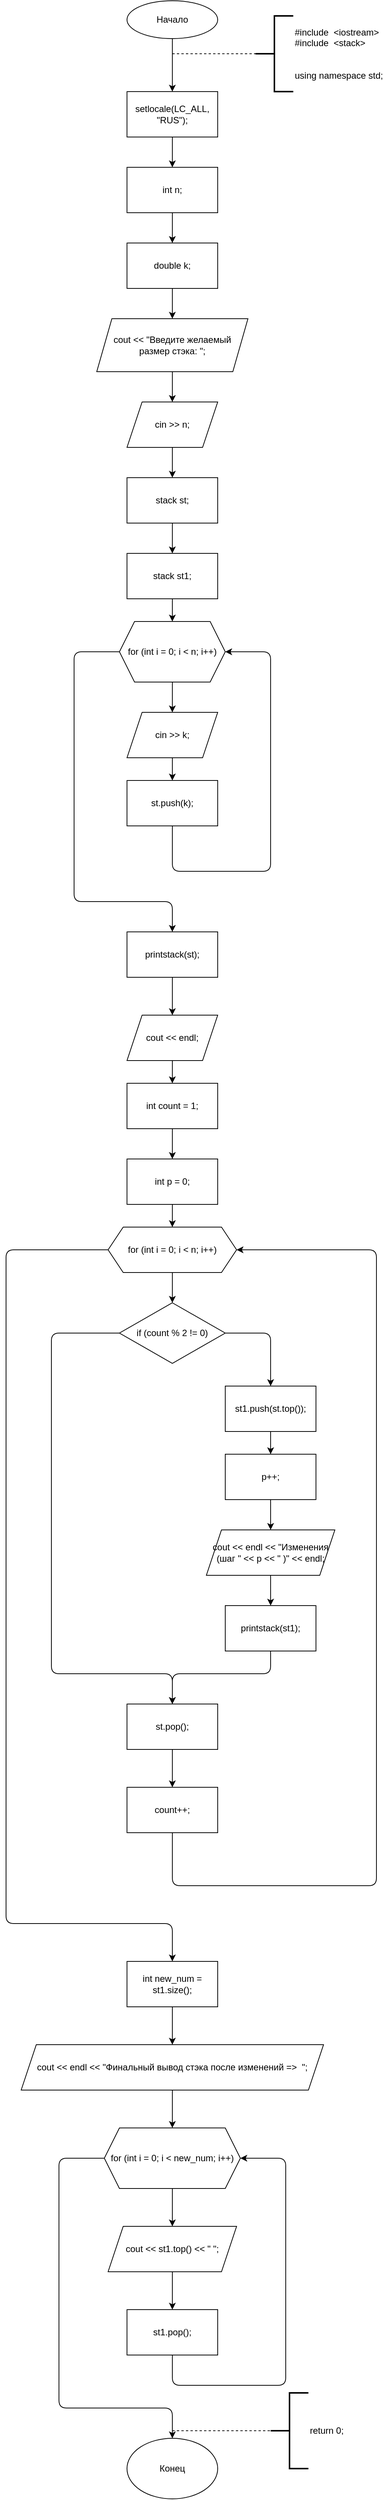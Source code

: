 <mxfile>
    <diagram id="xMfvyLX1ObdGL77xqQD1" name="Страница 1">
        <mxGraphModel dx="1945" dy="790" grid="1" gridSize="10" guides="1" tooltips="1" connect="1" arrows="1" fold="1" page="1" pageScale="1" pageWidth="827" pageHeight="1169" math="0" shadow="0">
            <root>
                <mxCell id="0"/>
                <mxCell id="1" parent="0"/>
                <mxCell id="5" value="" style="edgeStyle=none;html=1;" edge="1" parent="1" source="2" target="3">
                    <mxGeometry relative="1" as="geometry"/>
                </mxCell>
                <mxCell id="2" value="Начало" style="ellipse;whiteSpace=wrap;html=1;" vertex="1" parent="1">
                    <mxGeometry x="110" y="10" width="120" height="50" as="geometry"/>
                </mxCell>
                <mxCell id="8" value="" style="edgeStyle=none;html=1;" edge="1" parent="1" source="3" target="7">
                    <mxGeometry relative="1" as="geometry"/>
                </mxCell>
                <mxCell id="3" value="setlocale(LC_ALL, &quot;RUS&quot;);" style="rounded=0;whiteSpace=wrap;html=1;" vertex="1" parent="1">
                    <mxGeometry x="110" y="130" width="120" height="60" as="geometry"/>
                </mxCell>
                <mxCell id="4" value="#include&amp;nbsp; &amp;lt;iostream&amp;gt;&lt;br&gt;#include&amp;nbsp; &amp;lt;stack&amp;gt;&lt;br&gt;&lt;br&gt;&lt;br&gt;using namespace std;" style="strokeWidth=2;html=1;shape=mxgraph.flowchart.annotation_2;align=left;labelPosition=right;pointerEvents=1;" vertex="1" parent="1">
                    <mxGeometry x="280" y="30" width="50" height="100" as="geometry"/>
                </mxCell>
                <mxCell id="6" value="" style="endArrow=none;dashed=1;html=1;entryX=0;entryY=0.5;entryDx=0;entryDy=0;entryPerimeter=0;" edge="1" parent="1" target="4">
                    <mxGeometry width="50" height="50" relative="1" as="geometry">
                        <mxPoint x="170" y="80" as="sourcePoint"/>
                        <mxPoint x="440" y="380" as="targetPoint"/>
                    </mxGeometry>
                </mxCell>
                <mxCell id="10" value="" style="edgeStyle=none;html=1;" edge="1" parent="1" source="7" target="9">
                    <mxGeometry relative="1" as="geometry"/>
                </mxCell>
                <mxCell id="7" value="int n;" style="rounded=0;whiteSpace=wrap;html=1;" vertex="1" parent="1">
                    <mxGeometry x="110" y="230" width="120" height="60" as="geometry"/>
                </mxCell>
                <mxCell id="12" value="" style="edgeStyle=none;html=1;" edge="1" parent="1" source="9" target="11">
                    <mxGeometry relative="1" as="geometry"/>
                </mxCell>
                <mxCell id="9" value="double k;" style="rounded=0;whiteSpace=wrap;html=1;" vertex="1" parent="1">
                    <mxGeometry x="110" y="330" width="120" height="60" as="geometry"/>
                </mxCell>
                <mxCell id="14" value="" style="edgeStyle=none;html=1;" edge="1" parent="1" source="11" target="13">
                    <mxGeometry relative="1" as="geometry"/>
                </mxCell>
                <mxCell id="11" value="cout &lt;&lt; &quot;Введите желаемый размер стэка: &quot;;" style="shape=parallelogram;perimeter=parallelogramPerimeter;whiteSpace=wrap;html=1;fixedSize=1;" vertex="1" parent="1">
                    <mxGeometry x="70" y="430" width="200" height="70" as="geometry"/>
                </mxCell>
                <mxCell id="16" value="" style="edgeStyle=none;html=1;" edge="1" parent="1" source="13" target="15">
                    <mxGeometry relative="1" as="geometry"/>
                </mxCell>
                <mxCell id="13" value="cin &gt;&gt; n;" style="shape=parallelogram;perimeter=parallelogramPerimeter;whiteSpace=wrap;html=1;fixedSize=1;" vertex="1" parent="1">
                    <mxGeometry x="110" y="540" width="120" height="60" as="geometry"/>
                </mxCell>
                <mxCell id="18" value="" style="edgeStyle=none;html=1;" edge="1" parent="1" source="15" target="17">
                    <mxGeometry relative="1" as="geometry"/>
                </mxCell>
                <mxCell id="15" value="stack&lt;double&gt; st;" style="rounded=0;whiteSpace=wrap;html=1;" vertex="1" parent="1">
                    <mxGeometry x="110" y="640" width="120" height="60" as="geometry"/>
                </mxCell>
                <mxCell id="20" value="" style="edgeStyle=none;html=1;" edge="1" parent="1" source="17" target="19">
                    <mxGeometry relative="1" as="geometry"/>
                </mxCell>
                <mxCell id="17" value="stack&lt;double&gt; st1;" style="rounded=0;whiteSpace=wrap;html=1;" vertex="1" parent="1">
                    <mxGeometry x="110" y="740" width="120" height="60" as="geometry"/>
                </mxCell>
                <mxCell id="23" value="" style="edgeStyle=none;html=1;" edge="1" parent="1" source="19" target="21">
                    <mxGeometry relative="1" as="geometry"/>
                </mxCell>
                <mxCell id="27" style="edgeStyle=none;html=1;" edge="1" parent="1" source="19" target="26">
                    <mxGeometry relative="1" as="geometry">
                        <Array as="points">
                            <mxPoint x="40" y="870"/>
                            <mxPoint x="40" y="1200"/>
                            <mxPoint x="170" y="1200"/>
                        </Array>
                    </mxGeometry>
                </mxCell>
                <mxCell id="19" value="for (int i = 0; i &lt; n; i++)" style="shape=hexagon;perimeter=hexagonPerimeter2;whiteSpace=wrap;html=1;fixedSize=1;" vertex="1" parent="1">
                    <mxGeometry x="100" y="830" width="140" height="80" as="geometry"/>
                </mxCell>
                <mxCell id="24" value="" style="edgeStyle=none;html=1;" edge="1" parent="1" source="21" target="22">
                    <mxGeometry relative="1" as="geometry"/>
                </mxCell>
                <mxCell id="21" value="cin &gt;&gt; k;" style="shape=parallelogram;perimeter=parallelogramPerimeter;whiteSpace=wrap;html=1;fixedSize=1;" vertex="1" parent="1">
                    <mxGeometry x="110" y="950" width="120" height="60" as="geometry"/>
                </mxCell>
                <mxCell id="25" style="edgeStyle=none;html=1;entryX=1;entryY=0.5;entryDx=0;entryDy=0;" edge="1" parent="1" source="22" target="19">
                    <mxGeometry relative="1" as="geometry">
                        <Array as="points">
                            <mxPoint x="170" y="1160"/>
                            <mxPoint x="300" y="1160"/>
                            <mxPoint x="300" y="870"/>
                        </Array>
                    </mxGeometry>
                </mxCell>
                <mxCell id="22" value="st.push(k);" style="rounded=0;whiteSpace=wrap;html=1;" vertex="1" parent="1">
                    <mxGeometry x="110" y="1040" width="120" height="60" as="geometry"/>
                </mxCell>
                <mxCell id="29" value="" style="edgeStyle=none;html=1;" edge="1" parent="1" source="26" target="28">
                    <mxGeometry relative="1" as="geometry"/>
                </mxCell>
                <mxCell id="26" value="printstack(st);" style="rounded=0;whiteSpace=wrap;html=1;" vertex="1" parent="1">
                    <mxGeometry x="110" y="1240" width="120" height="60" as="geometry"/>
                </mxCell>
                <mxCell id="31" value="" style="edgeStyle=none;html=1;" edge="1" parent="1" source="28" target="30">
                    <mxGeometry relative="1" as="geometry"/>
                </mxCell>
                <mxCell id="28" value="cout &lt;&lt; endl;" style="shape=parallelogram;perimeter=parallelogramPerimeter;whiteSpace=wrap;html=1;fixedSize=1;" vertex="1" parent="1">
                    <mxGeometry x="110" y="1350" width="120" height="60" as="geometry"/>
                </mxCell>
                <mxCell id="33" value="" style="edgeStyle=none;html=1;" edge="1" parent="1" source="30" target="32">
                    <mxGeometry relative="1" as="geometry"/>
                </mxCell>
                <mxCell id="30" value="int count = 1;" style="rounded=0;whiteSpace=wrap;html=1;" vertex="1" parent="1">
                    <mxGeometry x="110" y="1440" width="120" height="60" as="geometry"/>
                </mxCell>
                <mxCell id="35" value="" style="edgeStyle=none;html=1;" edge="1" parent="1" source="32" target="34">
                    <mxGeometry relative="1" as="geometry"/>
                </mxCell>
                <mxCell id="32" value="int p = 0;" style="rounded=0;whiteSpace=wrap;html=1;" vertex="1" parent="1">
                    <mxGeometry x="110" y="1540" width="120" height="60" as="geometry"/>
                </mxCell>
                <mxCell id="37" value="" style="edgeStyle=none;html=1;" edge="1" parent="1" source="34" target="36">
                    <mxGeometry relative="1" as="geometry"/>
                </mxCell>
                <mxCell id="53" style="edgeStyle=none;html=1;" edge="1" parent="1" source="34" target="52">
                    <mxGeometry relative="1" as="geometry">
                        <Array as="points">
                            <mxPoint x="-50" y="1660"/>
                            <mxPoint x="-50" y="2550"/>
                            <mxPoint x="170" y="2550"/>
                        </Array>
                    </mxGeometry>
                </mxCell>
                <mxCell id="34" value="for (int i = 0; i &lt; n; i++)" style="shape=hexagon;perimeter=hexagonPerimeter2;whiteSpace=wrap;html=1;fixedSize=1;" vertex="1" parent="1">
                    <mxGeometry x="85" y="1630" width="170" height="60" as="geometry"/>
                </mxCell>
                <mxCell id="39" style="edgeStyle=none;html=1;entryX=0.5;entryY=0;entryDx=0;entryDy=0;" edge="1" parent="1" source="36" target="38">
                    <mxGeometry relative="1" as="geometry">
                        <Array as="points">
                            <mxPoint x="300" y="1770"/>
                        </Array>
                    </mxGeometry>
                </mxCell>
                <mxCell id="50" style="edgeStyle=none;html=1;entryX=0.5;entryY=0;entryDx=0;entryDy=0;" edge="1" parent="1" source="36" target="46">
                    <mxGeometry relative="1" as="geometry">
                        <mxPoint x="170" y="2250" as="targetPoint"/>
                        <Array as="points">
                            <mxPoint x="10" y="1770"/>
                            <mxPoint x="10" y="2220"/>
                            <mxPoint x="170" y="2220"/>
                        </Array>
                    </mxGeometry>
                </mxCell>
                <mxCell id="36" value="if (count % 2 != 0)" style="rhombus;whiteSpace=wrap;html=1;" vertex="1" parent="1">
                    <mxGeometry x="100" y="1730" width="140" height="80" as="geometry"/>
                </mxCell>
                <mxCell id="41" value="" style="edgeStyle=none;html=1;" edge="1" parent="1" source="38" target="40">
                    <mxGeometry relative="1" as="geometry"/>
                </mxCell>
                <mxCell id="38" value="st1.push(st.top());" style="rounded=0;whiteSpace=wrap;html=1;" vertex="1" parent="1">
                    <mxGeometry x="240" y="1840" width="120" height="60" as="geometry"/>
                </mxCell>
                <mxCell id="43" value="" style="edgeStyle=none;html=1;" edge="1" parent="1" source="40" target="42">
                    <mxGeometry relative="1" as="geometry"/>
                </mxCell>
                <mxCell id="40" value="p++;" style="rounded=0;whiteSpace=wrap;html=1;" vertex="1" parent="1">
                    <mxGeometry x="240" y="1930" width="120" height="60" as="geometry"/>
                </mxCell>
                <mxCell id="45" value="" style="edgeStyle=none;html=1;" edge="1" parent="1" source="42" target="44">
                    <mxGeometry relative="1" as="geometry"/>
                </mxCell>
                <mxCell id="42" value="cout &lt;&lt; endl &lt;&lt; &quot;Изменения (шаг &quot; &lt;&lt; p &lt;&lt; &quot; )&quot; &lt;&lt; endl;" style="shape=parallelogram;perimeter=parallelogramPerimeter;whiteSpace=wrap;html=1;fixedSize=1;" vertex="1" parent="1">
                    <mxGeometry x="215" y="2030" width="170" height="60" as="geometry"/>
                </mxCell>
                <mxCell id="49" style="edgeStyle=none;html=1;entryX=0.5;entryY=0;entryDx=0;entryDy=0;" edge="1" parent="1" source="44" target="46">
                    <mxGeometry relative="1" as="geometry">
                        <Array as="points">
                            <mxPoint x="300" y="2220"/>
                            <mxPoint x="170" y="2220"/>
                        </Array>
                    </mxGeometry>
                </mxCell>
                <mxCell id="44" value="printstack(st1);" style="rounded=0;whiteSpace=wrap;html=1;" vertex="1" parent="1">
                    <mxGeometry x="240" y="2130" width="120" height="60" as="geometry"/>
                </mxCell>
                <mxCell id="48" value="" style="edgeStyle=none;html=1;" edge="1" parent="1" source="46" target="47">
                    <mxGeometry relative="1" as="geometry"/>
                </mxCell>
                <mxCell id="46" value="st.pop();" style="rounded=0;whiteSpace=wrap;html=1;" vertex="1" parent="1">
                    <mxGeometry x="110" y="2260" width="120" height="60" as="geometry"/>
                </mxCell>
                <mxCell id="51" style="edgeStyle=none;html=1;entryX=1;entryY=0.5;entryDx=0;entryDy=0;" edge="1" parent="1" source="47" target="34">
                    <mxGeometry relative="1" as="geometry">
                        <Array as="points">
                            <mxPoint x="170" y="2500"/>
                            <mxPoint x="440" y="2500"/>
                            <mxPoint x="440" y="1660"/>
                        </Array>
                    </mxGeometry>
                </mxCell>
                <mxCell id="47" value="count++;" style="rounded=0;whiteSpace=wrap;html=1;" vertex="1" parent="1">
                    <mxGeometry x="110" y="2370" width="120" height="60" as="geometry"/>
                </mxCell>
                <mxCell id="55" value="" style="edgeStyle=none;html=1;" edge="1" parent="1" source="52" target="54">
                    <mxGeometry relative="1" as="geometry"/>
                </mxCell>
                <mxCell id="52" value="int new_num = st1.size();" style="rounded=0;whiteSpace=wrap;html=1;" vertex="1" parent="1">
                    <mxGeometry x="110" y="2600" width="120" height="60" as="geometry"/>
                </mxCell>
                <mxCell id="57" value="" style="edgeStyle=none;html=1;" edge="1" parent="1" source="54" target="56">
                    <mxGeometry relative="1" as="geometry"/>
                </mxCell>
                <mxCell id="54" value="cout &lt;&lt; endl &lt;&lt; &quot;Финальный вывод стэка после изменений =&gt;  &quot;;" style="shape=parallelogram;perimeter=parallelogramPerimeter;whiteSpace=wrap;html=1;fixedSize=1;" vertex="1" parent="1">
                    <mxGeometry x="-30" y="2710" width="400" height="60" as="geometry"/>
                </mxCell>
                <mxCell id="59" value="" style="edgeStyle=none;html=1;" edge="1" parent="1" source="56" target="58">
                    <mxGeometry relative="1" as="geometry"/>
                </mxCell>
                <mxCell id="64" style="edgeStyle=none;html=1;entryX=0.5;entryY=0;entryDx=0;entryDy=0;" edge="1" parent="1" source="56" target="63">
                    <mxGeometry relative="1" as="geometry">
                        <Array as="points">
                            <mxPoint x="20" y="2860"/>
                            <mxPoint x="20" y="3190"/>
                            <mxPoint x="170" y="3190"/>
                        </Array>
                    </mxGeometry>
                </mxCell>
                <mxCell id="56" value="for (int i = 0; i &lt; new_num; i++)" style="shape=hexagon;perimeter=hexagonPerimeter2;whiteSpace=wrap;html=1;fixedSize=1;" vertex="1" parent="1">
                    <mxGeometry x="80" y="2820" width="180" height="80" as="geometry"/>
                </mxCell>
                <mxCell id="61" value="" style="edgeStyle=none;html=1;" edge="1" parent="1" source="58" target="60">
                    <mxGeometry relative="1" as="geometry"/>
                </mxCell>
                <mxCell id="58" value="cout &lt;&lt; st1.top() &lt;&lt; &quot; &quot;;" style="shape=parallelogram;perimeter=parallelogramPerimeter;whiteSpace=wrap;html=1;fixedSize=1;" vertex="1" parent="1">
                    <mxGeometry x="85" y="2950" width="170" height="60" as="geometry"/>
                </mxCell>
                <mxCell id="62" style="edgeStyle=none;html=1;entryX=1;entryY=0.5;entryDx=0;entryDy=0;" edge="1" parent="1" source="60" target="56">
                    <mxGeometry relative="1" as="geometry">
                        <Array as="points">
                            <mxPoint x="170" y="3160"/>
                            <mxPoint x="320" y="3160"/>
                            <mxPoint x="320" y="2860"/>
                        </Array>
                    </mxGeometry>
                </mxCell>
                <mxCell id="60" value="st1.pop();" style="rounded=0;whiteSpace=wrap;html=1;" vertex="1" parent="1">
                    <mxGeometry x="110" y="3060" width="120" height="60" as="geometry"/>
                </mxCell>
                <mxCell id="63" value="Конец" style="ellipse;whiteSpace=wrap;html=1;" vertex="1" parent="1">
                    <mxGeometry x="110" y="3230" width="120" height="80" as="geometry"/>
                </mxCell>
                <mxCell id="65" value="return 0;" style="strokeWidth=2;html=1;shape=mxgraph.flowchart.annotation_2;align=left;labelPosition=right;pointerEvents=1;" vertex="1" parent="1">
                    <mxGeometry x="300" y="3170" width="50" height="100" as="geometry"/>
                </mxCell>
                <mxCell id="66" value="" style="endArrow=none;dashed=1;html=1;entryX=0;entryY=0.5;entryDx=0;entryDy=0;entryPerimeter=0;" edge="1" parent="1" target="65">
                    <mxGeometry width="50" height="50" relative="1" as="geometry">
                        <mxPoint x="170" y="3220" as="sourcePoint"/>
                        <mxPoint x="180" y="3010" as="targetPoint"/>
                    </mxGeometry>
                </mxCell>
            </root>
        </mxGraphModel>
    </diagram>
</mxfile>